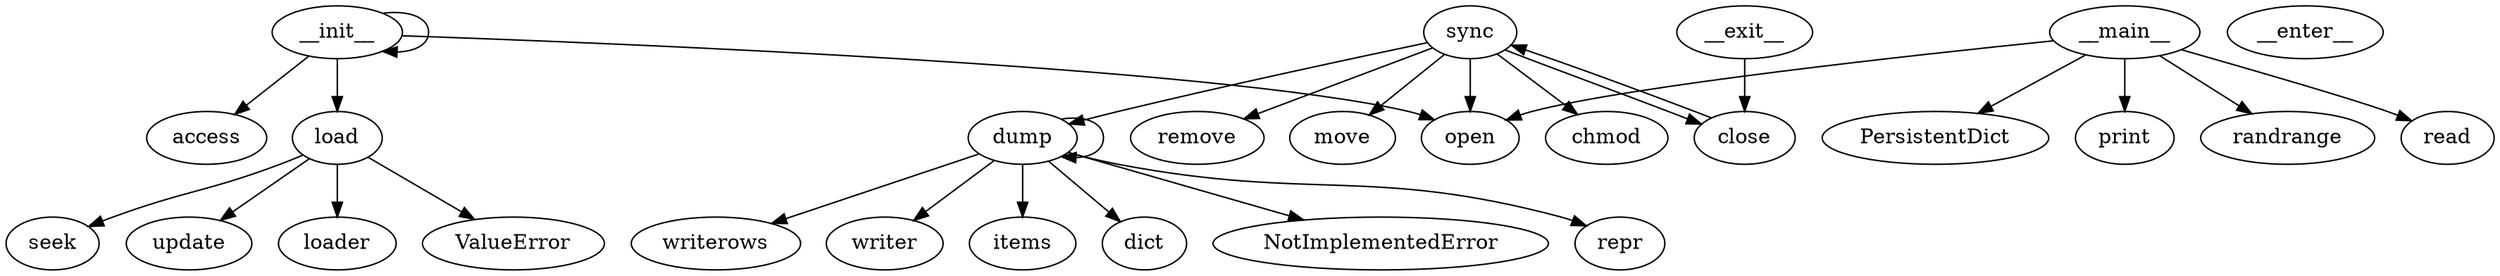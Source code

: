 digraph  {
__init__;
access;
open;
load;
sync;
dump;
remove;
close;
move;
chmod;
__enter__;
__exit__;
writerows;
writer;
items;
dict;
NotImplementedError;
repr;
seek;
update;
loader;
ValueError;
__main__;
PersistentDict;
print;
randrange;
read;
__init__ -> access;
__init__ -> open;
__init__ -> load;
__init__ -> __init__;
load -> seek;
load -> update;
load -> loader;
load -> ValueError;
sync -> open;
sync -> dump;
sync -> remove;
sync -> close;
sync -> move;
sync -> chmod;
dump -> writerows;
dump -> writer;
dump -> items;
dump -> dump;
dump -> dict;
dump -> NotImplementedError;
dump -> repr;
close -> sync;
__exit__ -> close;
__main__ -> PersistentDict;
__main__ -> print;
__main__ -> randrange;
__main__ -> open;
__main__ -> read;
}
